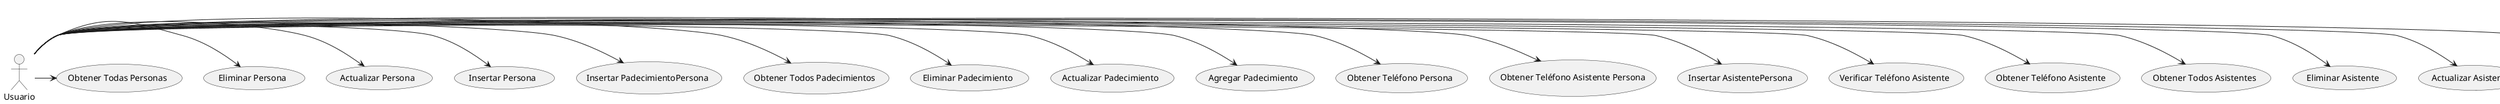 @startuml
actor "Usuario" as Usuario

Usuario -> (Insertar Asistente)
Usuario -> (Actualizar Asistente)
Usuario -> (Eliminar Asistente)
Usuario -> (Obtener Todos Asistentes)
Usuario -> (Obtener Teléfono Asistente)
Usuario -> (Verificar Teléfono Asistente)

Usuario -> (Insertar AsistentePersona)
Usuario -> (Obtener Teléfono Asistente Persona)
Usuario -> (Obtener Teléfono Persona)

Usuario -> (Agregar Padecimiento)
Usuario -> (Actualizar Padecimiento)
Usuario -> (Eliminar Padecimiento)
Usuario -> (Obtener Todos Padecimientos)

Usuario -> (Insertar PadecimientoPersona)

Usuario -> (Insertar Persona)
Usuario -> (Actualizar Persona)
Usuario -> (Eliminar Persona)
Usuario -> (Obtener Todas Personas)

@enduml
